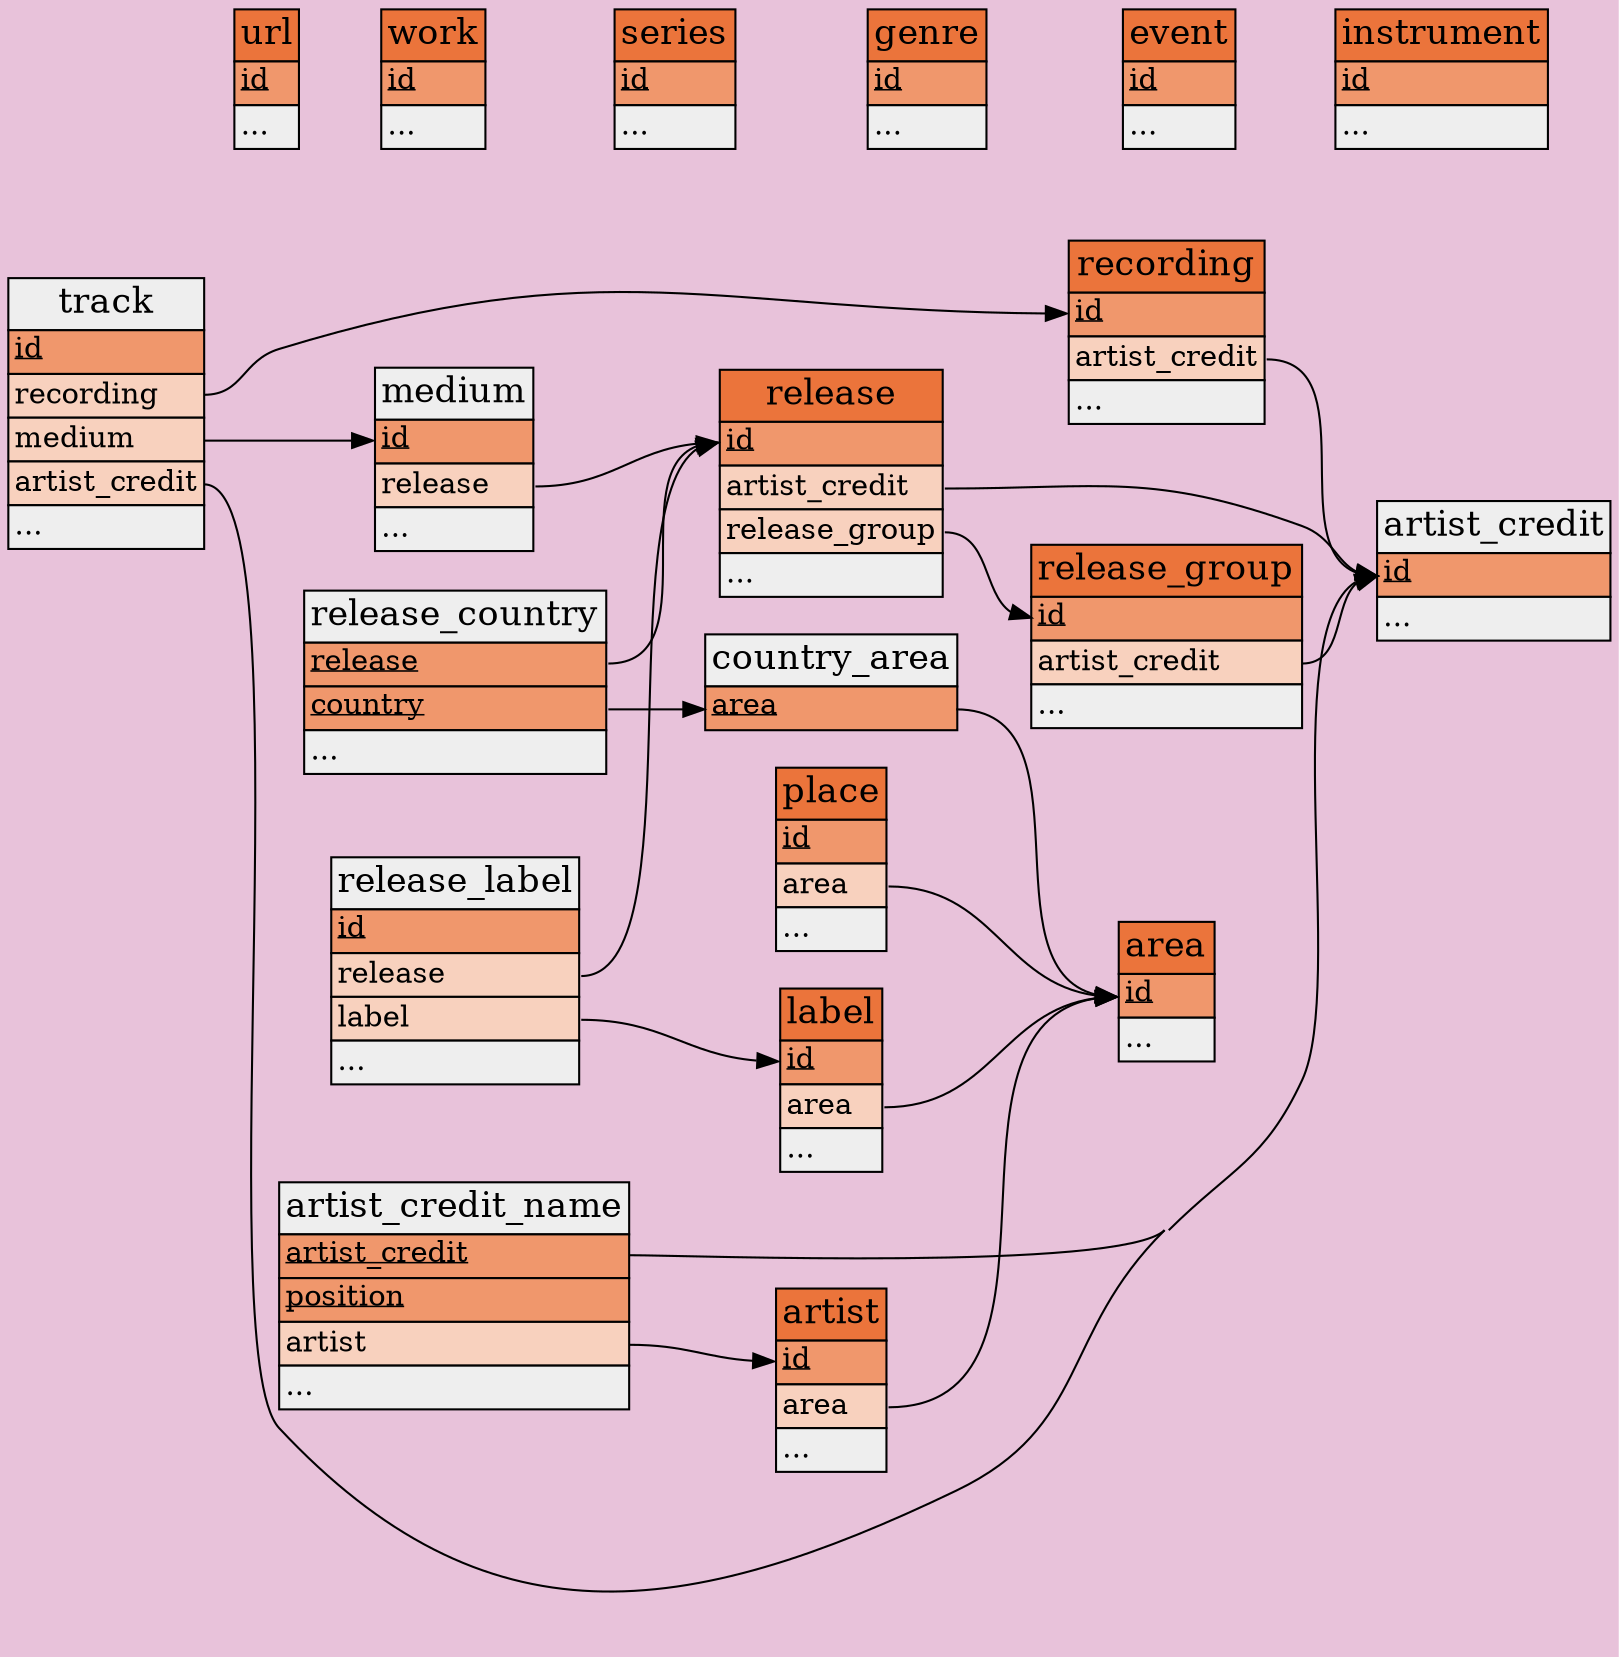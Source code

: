 // Automatically generated, do not edit.
// - Database schema sequence: 30
digraph entity_network_overview {
    tooltip = "Overview of tables connecting primary entity types"
    graph [
        bgcolor = "#e8c2da"
        concentrate = true
        pack = true
        rankdir = "LR"
    ];
    node [
        shape = plain
    ];

    // Tables
    "musicbrainz.area" [
        label = <
            <table border="0" cellspacing="0" cellborder="1">
                <tr><td bgcolor="#eb743b"><font point-size="17">area</font></td></tr>
                <tr><td bgcolor="#f0976c" align="left" port="id"><font point-size="14"><u>id</u></font></td></tr>
                <tr><td bgcolor="#eeeeee" align="left" port="..."><font point-size="14">...</font></td></tr>
            </table>
        >
    ];
    "musicbrainz.artist" [
        label = <
            <table border="0" cellspacing="0" cellborder="1">
                <tr><td bgcolor="#eb743b"><font point-size="17">artist</font></td></tr>
                <tr><td bgcolor="#f0976c" align="left" port="id"><font point-size="14"><u>id</u></font></td></tr>
                <tr><td bgcolor="#f8d1be" align="left" port="area"><font point-size="14">area</font></td></tr>
                <tr><td bgcolor="#eeeeee" align="left" port="..."><font point-size="14">...</font></td></tr>
            </table>
        >
    ];
    "musicbrainz.artist_credit" [
        label = <
            <table border="0" cellspacing="0" cellborder="1">
                <tr><td bgcolor="#eeeeee"><font point-size="17">artist_credit</font></td></tr>
                <tr><td bgcolor="#f0976c" align="left" port="id"><font point-size="14"><u>id</u></font></td></tr>
                <tr><td bgcolor="#eeeeee" align="left" port="..."><font point-size="14">...</font></td></tr>
            </table>
        >
    ];
    "musicbrainz.artist_credit_name" [
        label = <
            <table border="0" cellspacing="0" cellborder="1">
                <tr><td bgcolor="#eeeeee"><font point-size="17">artist_credit_name</font></td></tr>
                <tr><td bgcolor="#f0976c" align="left" port="artist_credit"><font point-size="14"><u>artist_credit</u></font></td></tr>
                <tr><td bgcolor="#f0976c" align="left" port="position"><font point-size="14"><u>position</u></font></td></tr>
                <tr><td bgcolor="#f8d1be" align="left" port="artist"><font point-size="14">artist</font></td></tr>
                <tr><td bgcolor="#eeeeee" align="left" port="..."><font point-size="14">...</font></td></tr>
            </table>
        >
    ];
    "musicbrainz.country_area" [
        label = <
            <table border="0" cellspacing="0" cellborder="1">
                <tr><td bgcolor="#eeeeee"><font point-size="17">country_area</font></td></tr>
                <tr><td bgcolor="#f0976c" align="left" port="area"><font point-size="14"><u>area</u></font></td></tr>
            </table>
        >
    ];
    "musicbrainz.event" [
        label = <
            <table border="0" cellspacing="0" cellborder="1">
                <tr><td bgcolor="#eb743b"><font point-size="17">event</font></td></tr>
                <tr><td bgcolor="#f0976c" align="left" port="id"><font point-size="14"><u>id</u></font></td></tr>
                <tr><td bgcolor="#eeeeee" align="left" port="..."><font point-size="14">...</font></td></tr>
            </table>
        >
    ];
    "musicbrainz.genre" [
        label = <
            <table border="0" cellspacing="0" cellborder="1">
                <tr><td bgcolor="#eb743b"><font point-size="17">genre</font></td></tr>
                <tr><td bgcolor="#f0976c" align="left" port="id"><font point-size="14"><u>id</u></font></td></tr>
                <tr><td bgcolor="#eeeeee" align="left" port="..."><font point-size="14">...</font></td></tr>
            </table>
        >
    ];
    "musicbrainz.instrument" [
        label = <
            <table border="0" cellspacing="0" cellborder="1">
                <tr><td bgcolor="#eb743b"><font point-size="17">instrument</font></td></tr>
                <tr><td bgcolor="#f0976c" align="left" port="id"><font point-size="14"><u>id</u></font></td></tr>
                <tr><td bgcolor="#eeeeee" align="left" port="..."><font point-size="14">...</font></td></tr>
            </table>
        >
    ];
    "musicbrainz.label" [
        label = <
            <table border="0" cellspacing="0" cellborder="1">
                <tr><td bgcolor="#eb743b"><font point-size="17">label</font></td></tr>
                <tr><td bgcolor="#f0976c" align="left" port="id"><font point-size="14"><u>id</u></font></td></tr>
                <tr><td bgcolor="#f8d1be" align="left" port="area"><font point-size="14">area</font></td></tr>
                <tr><td bgcolor="#eeeeee" align="left" port="..."><font point-size="14">...</font></td></tr>
            </table>
        >
    ];
    "musicbrainz.medium" [
        label = <
            <table border="0" cellspacing="0" cellborder="1">
                <tr><td bgcolor="#eeeeee"><font point-size="17">medium</font></td></tr>
                <tr><td bgcolor="#f0976c" align="left" port="id"><font point-size="14"><u>id</u></font></td></tr>
                <tr><td bgcolor="#f8d1be" align="left" port="release"><font point-size="14">release</font></td></tr>
                <tr><td bgcolor="#eeeeee" align="left" port="..."><font point-size="14">...</font></td></tr>
            </table>
        >
    ];
    "musicbrainz.place" [
        label = <
            <table border="0" cellspacing="0" cellborder="1">
                <tr><td bgcolor="#eb743b"><font point-size="17">place</font></td></tr>
                <tr><td bgcolor="#f0976c" align="left" port="id"><font point-size="14"><u>id</u></font></td></tr>
                <tr><td bgcolor="#f8d1be" align="left" port="area"><font point-size="14">area</font></td></tr>
                <tr><td bgcolor="#eeeeee" align="left" port="..."><font point-size="14">...</font></td></tr>
            </table>
        >
    ];
    "musicbrainz.recording" [
        label = <
            <table border="0" cellspacing="0" cellborder="1">
                <tr><td bgcolor="#eb743b"><font point-size="17">recording</font></td></tr>
                <tr><td bgcolor="#f0976c" align="left" port="id"><font point-size="14"><u>id</u></font></td></tr>
                <tr><td bgcolor="#f8d1be" align="left" port="artist_credit"><font point-size="14">artist_credit</font></td></tr>
                <tr><td bgcolor="#eeeeee" align="left" port="..."><font point-size="14">...</font></td></tr>
            </table>
        >
    ];
    "musicbrainz.release" [
        label = <
            <table border="0" cellspacing="0" cellborder="1">
                <tr><td bgcolor="#eb743b"><font point-size="17">release</font></td></tr>
                <tr><td bgcolor="#f0976c" align="left" port="id"><font point-size="14"><u>id</u></font></td></tr>
                <tr><td bgcolor="#f8d1be" align="left" port="artist_credit"><font point-size="14">artist_credit</font></td></tr>
                <tr><td bgcolor="#f8d1be" align="left" port="release_group"><font point-size="14">release_group</font></td></tr>
                <tr><td bgcolor="#eeeeee" align="left" port="..."><font point-size="14">...</font></td></tr>
            </table>
        >
    ];
    "musicbrainz.release_country" [
        label = <
            <table border="0" cellspacing="0" cellborder="1">
                <tr><td bgcolor="#eeeeee"><font point-size="17">release_country</font></td></tr>
                <tr><td bgcolor="#f0976c" align="left" port="release"><font point-size="14"><u>release</u></font></td></tr>
                <tr><td bgcolor="#f0976c" align="left" port="country"><font point-size="14"><u>country</u></font></td></tr>
                <tr><td bgcolor="#eeeeee" align="left" port="..."><font point-size="14">...</font></td></tr>
            </table>
        >
    ];
    "musicbrainz.release_group" [
        label = <
            <table border="0" cellspacing="0" cellborder="1">
                <tr><td bgcolor="#eb743b"><font point-size="17">release_group</font></td></tr>
                <tr><td bgcolor="#f0976c" align="left" port="id"><font point-size="14"><u>id</u></font></td></tr>
                <tr><td bgcolor="#f8d1be" align="left" port="artist_credit"><font point-size="14">artist_credit</font></td></tr>
                <tr><td bgcolor="#eeeeee" align="left" port="..."><font point-size="14">...</font></td></tr>
            </table>
        >
    ];
    "musicbrainz.release_label" [
        label = <
            <table border="0" cellspacing="0" cellborder="1">
                <tr><td bgcolor="#eeeeee"><font point-size="17">release_label</font></td></tr>
                <tr><td bgcolor="#f0976c" align="left" port="id"><font point-size="14"><u>id</u></font></td></tr>
                <tr><td bgcolor="#f8d1be" align="left" port="release"><font point-size="14">release</font></td></tr>
                <tr><td bgcolor="#f8d1be" align="left" port="label"><font point-size="14">label</font></td></tr>
                <tr><td bgcolor="#eeeeee" align="left" port="..."><font point-size="14">...</font></td></tr>
            </table>
        >
    ];
    "musicbrainz.series" [
        label = <
            <table border="0" cellspacing="0" cellborder="1">
                <tr><td bgcolor="#eb743b"><font point-size="17">series</font></td></tr>
                <tr><td bgcolor="#f0976c" align="left" port="id"><font point-size="14"><u>id</u></font></td></tr>
                <tr><td bgcolor="#eeeeee" align="left" port="..."><font point-size="14">...</font></td></tr>
            </table>
        >
    ];
    "musicbrainz.track" [
        label = <
            <table border="0" cellspacing="0" cellborder="1">
                <tr><td bgcolor="#eeeeee"><font point-size="17">track</font></td></tr>
                <tr><td bgcolor="#f0976c" align="left" port="id"><font point-size="14"><u>id</u></font></td></tr>
                <tr><td bgcolor="#f8d1be" align="left" port="recording"><font point-size="14">recording</font></td></tr>
                <tr><td bgcolor="#f8d1be" align="left" port="medium"><font point-size="14">medium</font></td></tr>
                <tr><td bgcolor="#f8d1be" align="left" port="artist_credit"><font point-size="14">artist_credit</font></td></tr>
                <tr><td bgcolor="#eeeeee" align="left" port="..."><font point-size="14">...</font></td></tr>
            </table>
        >
    ];
    "musicbrainz.url" [
        label = <
            <table border="0" cellspacing="0" cellborder="1">
                <tr><td bgcolor="#eb743b"><font point-size="17">url</font></td></tr>
                <tr><td bgcolor="#f0976c" align="left" port="id"><font point-size="14"><u>id</u></font></td></tr>
                <tr><td bgcolor="#eeeeee" align="left" port="..."><font point-size="14">...</font></td></tr>
            </table>
        >
    ];
    "musicbrainz.work" [
        label = <
            <table border="0" cellspacing="0" cellborder="1">
                <tr><td bgcolor="#eb743b"><font point-size="17">work</font></td></tr>
                <tr><td bgcolor="#f0976c" align="left" port="id"><font point-size="14"><u>id</u></font></td></tr>
                <tr><td bgcolor="#eeeeee" align="left" port="..."><font point-size="14">...</font></td></tr>
            </table>
        >
    ];

    // References
    "musicbrainz.artist":"area" -> "musicbrainz.area":"id"
    "musicbrainz.artist_credit_name":"artist_credit" -> "musicbrainz.artist_credit":"id"
    "musicbrainz.artist_credit_name":"artist" -> "musicbrainz.artist":"id"
    "musicbrainz.country_area":"area" -> "musicbrainz.area":"id"
    "musicbrainz.label":"area" -> "musicbrainz.area":"id"
    "musicbrainz.medium":"release" -> "musicbrainz.release":"id"
    "musicbrainz.place":"area" -> "musicbrainz.area":"id"
    "musicbrainz.recording":"artist_credit" -> "musicbrainz.artist_credit":"id"
    "musicbrainz.release":"artist_credit" -> "musicbrainz.artist_credit":"id"
    "musicbrainz.release":"release_group" -> "musicbrainz.release_group":"id"
    "musicbrainz.release_country":"release" -> "musicbrainz.release":"id"
    "musicbrainz.release_country":"country" -> "musicbrainz.country_area":"area"
    "musicbrainz.release_group":"artist_credit" -> "musicbrainz.artist_credit":"id"
    "musicbrainz.release_label":"release" -> "musicbrainz.release":"id"
    "musicbrainz.release_label":"label" -> "musicbrainz.label":"id"
    "musicbrainz.track":"recording" -> "musicbrainz.recording":"id"
    "musicbrainz.track":"medium" -> "musicbrainz.medium":"id"
    "musicbrainz.track":"artist_credit" -> "musicbrainz.artist_credit":"id"
}
